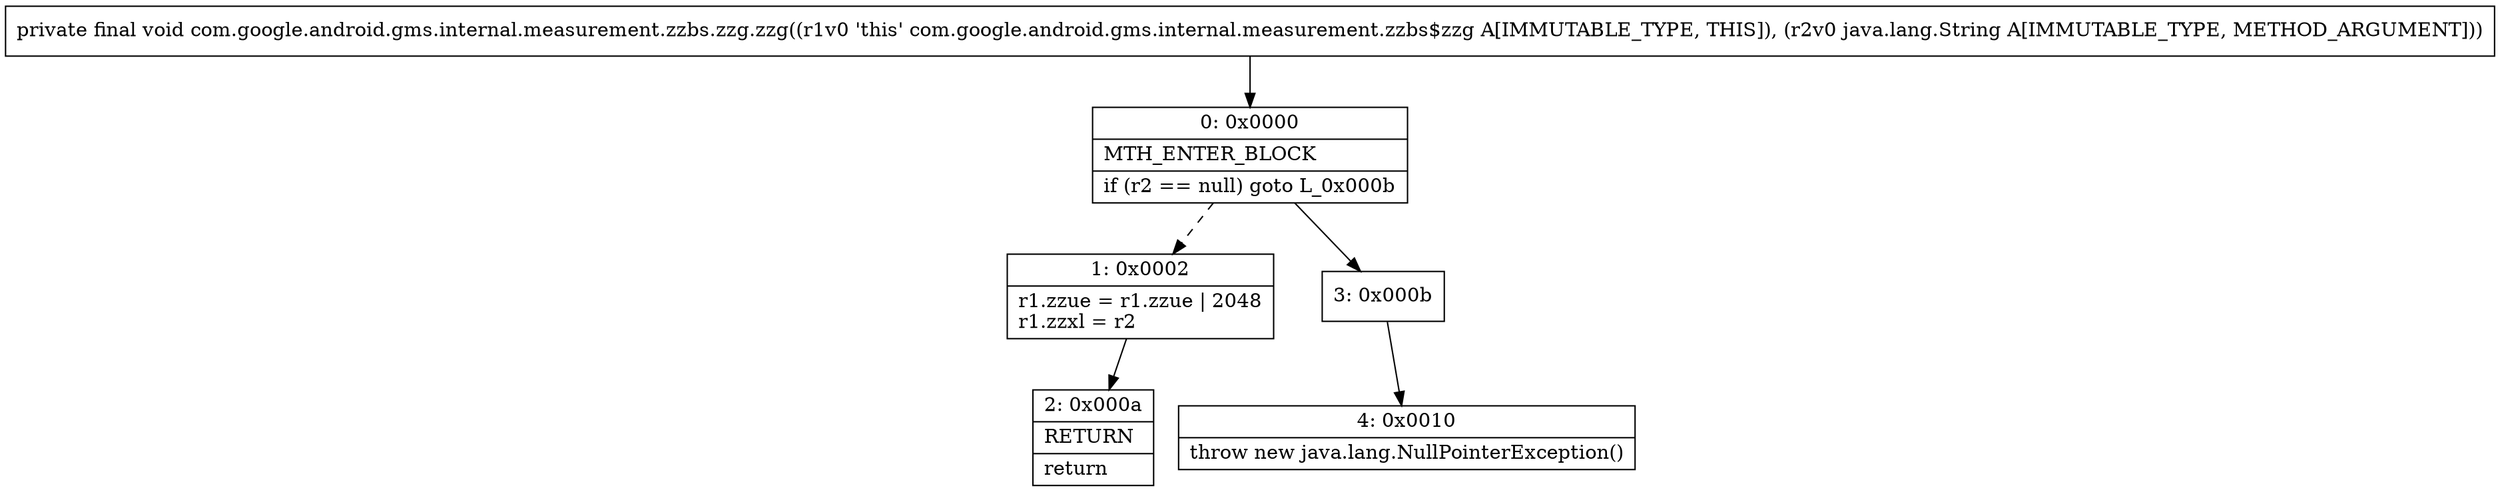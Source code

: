 digraph "CFG forcom.google.android.gms.internal.measurement.zzbs.zzg.zzg(Ljava\/lang\/String;)V" {
Node_0 [shape=record,label="{0\:\ 0x0000|MTH_ENTER_BLOCK\l|if (r2 == null) goto L_0x000b\l}"];
Node_1 [shape=record,label="{1\:\ 0x0002|r1.zzue = r1.zzue \| 2048\lr1.zzxl = r2\l}"];
Node_2 [shape=record,label="{2\:\ 0x000a|RETURN\l|return\l}"];
Node_3 [shape=record,label="{3\:\ 0x000b}"];
Node_4 [shape=record,label="{4\:\ 0x0010|throw new java.lang.NullPointerException()\l}"];
MethodNode[shape=record,label="{private final void com.google.android.gms.internal.measurement.zzbs.zzg.zzg((r1v0 'this' com.google.android.gms.internal.measurement.zzbs$zzg A[IMMUTABLE_TYPE, THIS]), (r2v0 java.lang.String A[IMMUTABLE_TYPE, METHOD_ARGUMENT])) }"];
MethodNode -> Node_0;
Node_0 -> Node_1[style=dashed];
Node_0 -> Node_3;
Node_1 -> Node_2;
Node_3 -> Node_4;
}

